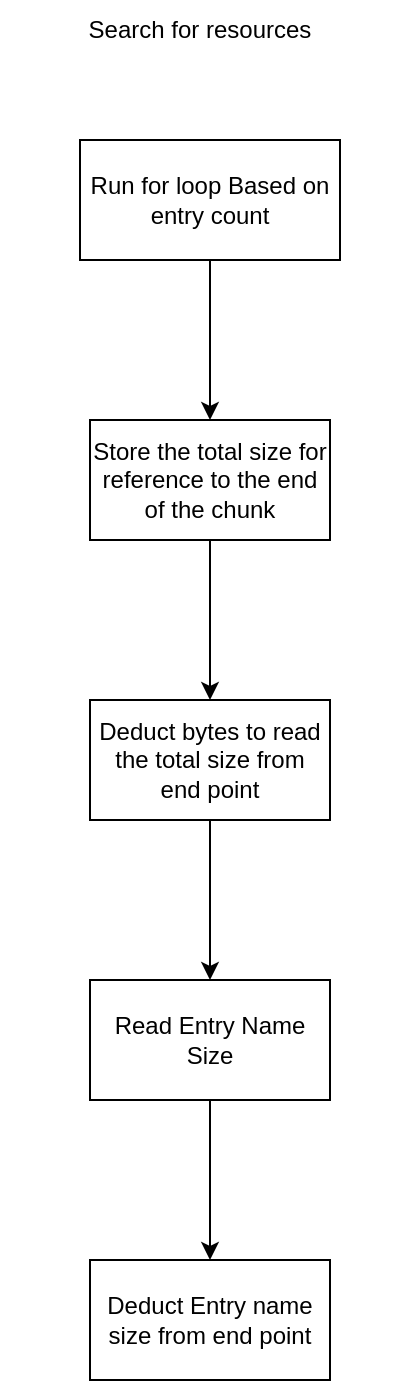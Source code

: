 <mxfile>
    <diagram id="x8MseVo-pquVHmY8KQvI" name="Page-1">
        <mxGraphModel dx="375" dy="473" grid="1" gridSize="10" guides="1" tooltips="1" connect="1" arrows="1" fold="1" page="1" pageScale="1" pageWidth="850" pageHeight="1100" math="0" shadow="0">
            <root>
                <mxCell id="0"/>
                <mxCell id="1" parent="0"/>
                <mxCell id="2" value="Search for resources" style="text;html=1;align=center;verticalAlign=middle;whiteSpace=wrap;rounded=0;" vertex="1" parent="1">
                    <mxGeometry x="270" y="180" width="200" height="30" as="geometry"/>
                </mxCell>
                <mxCell id="5" value="" style="edgeStyle=none;html=1;" edge="1" parent="1" source="3" target="4">
                    <mxGeometry relative="1" as="geometry"/>
                </mxCell>
                <mxCell id="3" value="Run for loop Based on entry count" style="rounded=0;whiteSpace=wrap;html=1;" vertex="1" parent="1">
                    <mxGeometry x="310" y="250" width="130" height="60" as="geometry"/>
                </mxCell>
                <mxCell id="7" value="" style="edgeStyle=none;html=1;" edge="1" parent="1" source="4" target="6">
                    <mxGeometry relative="1" as="geometry"/>
                </mxCell>
                <mxCell id="4" value="Store the total size for reference to the end of the chunk" style="whiteSpace=wrap;html=1;rounded=0;" vertex="1" parent="1">
                    <mxGeometry x="315" y="390" width="120" height="60" as="geometry"/>
                </mxCell>
                <mxCell id="9" value="" style="edgeStyle=none;html=1;" edge="1" parent="1" source="6" target="8">
                    <mxGeometry relative="1" as="geometry"/>
                </mxCell>
                <mxCell id="6" value="Deduct bytes to read the total size from end point" style="whiteSpace=wrap;html=1;rounded=0;" vertex="1" parent="1">
                    <mxGeometry x="315" y="530" width="120" height="60" as="geometry"/>
                </mxCell>
                <mxCell id="12" value="" style="edgeStyle=none;html=1;" edge="1" parent="1" source="8" target="11">
                    <mxGeometry relative="1" as="geometry"/>
                </mxCell>
                <mxCell id="8" value="Read Entry Name Size" style="whiteSpace=wrap;html=1;rounded=0;" vertex="1" parent="1">
                    <mxGeometry x="315" y="670" width="120" height="60" as="geometry"/>
                </mxCell>
                <mxCell id="11" value="Deduct Entry name size from end point" style="whiteSpace=wrap;html=1;rounded=0;" vertex="1" parent="1">
                    <mxGeometry x="315" y="810" width="120" height="60" as="geometry"/>
                </mxCell>
            </root>
        </mxGraphModel>
    </diagram>
</mxfile>